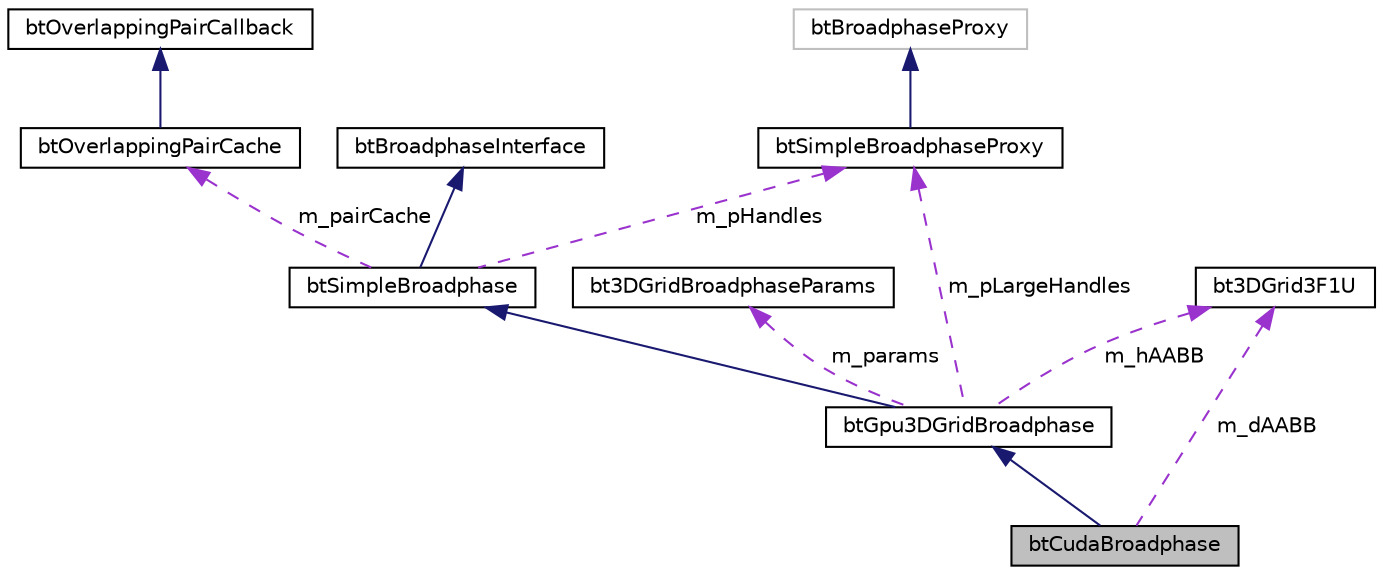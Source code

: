 digraph "btCudaBroadphase"
{
  edge [fontname="Helvetica",fontsize="10",labelfontname="Helvetica",labelfontsize="10"];
  node [fontname="Helvetica",fontsize="10",shape=record];
  Node1 [label="btCudaBroadphase",height=0.2,width=0.4,color="black", fillcolor="grey75", style="filled", fontcolor="black"];
  Node2 -> Node1 [dir="back",color="midnightblue",fontsize="10",style="solid",fontname="Helvetica"];
  Node2 [label="btGpu3DGridBroadphase",height=0.2,width=0.4,color="black", fillcolor="white", style="filled",URL="$classbt_gpu3_d_grid_broadphase.html",tooltip="The btGpu3DGridBroadphase uses GPU-style code compiled for CPU to compute overlapping pairs..."];
  Node3 -> Node2 [dir="back",color="midnightblue",fontsize="10",style="solid",fontname="Helvetica"];
  Node3 [label="btSimpleBroadphase",height=0.2,width=0.4,color="black", fillcolor="white", style="filled",URL="$classbt_simple_broadphase.html"];
  Node4 -> Node3 [dir="back",color="midnightblue",fontsize="10",style="solid",fontname="Helvetica"];
  Node4 [label="btBroadphaseInterface",height=0.2,width=0.4,color="black", fillcolor="white", style="filled",URL="$classbt_broadphase_interface.html"];
  Node5 -> Node3 [dir="back",color="darkorchid3",fontsize="10",style="dashed",label=" m_pairCache" ,fontname="Helvetica"];
  Node5 [label="btOverlappingPairCache",height=0.2,width=0.4,color="black", fillcolor="white", style="filled",URL="$classbt_overlapping_pair_cache.html"];
  Node6 -> Node5 [dir="back",color="midnightblue",fontsize="10",style="solid",fontname="Helvetica"];
  Node6 [label="btOverlappingPairCallback",height=0.2,width=0.4,color="black", fillcolor="white", style="filled",URL="$classbt_overlapping_pair_callback.html",tooltip="The btOverlappingPairCallback class is an additional optional broadphase user callback for adding/rem..."];
  Node7 -> Node3 [dir="back",color="darkorchid3",fontsize="10",style="dashed",label=" m_pHandles" ,fontname="Helvetica"];
  Node7 [label="btSimpleBroadphaseProxy",height=0.2,width=0.4,color="black", fillcolor="white", style="filled",URL="$structbt_simple_broadphase_proxy.html"];
  Node8 -> Node7 [dir="back",color="midnightblue",fontsize="10",style="solid",fontname="Helvetica"];
  Node8 [label="btBroadphaseProxy",height=0.2,width=0.4,color="grey75", fillcolor="white", style="filled"];
  Node9 -> Node2 [dir="back",color="darkorchid3",fontsize="10",style="dashed",label=" m_hAABB" ,fontname="Helvetica"];
  Node9 [label="bt3DGrid3F1U",height=0.2,width=0.4,color="black", fillcolor="white", style="filled",URL="$structbt3_d_grid3_f1_u.html"];
  Node7 -> Node2 [dir="back",color="darkorchid3",fontsize="10",style="dashed",label=" m_pLargeHandles" ,fontname="Helvetica"];
  Node10 -> Node2 [dir="back",color="darkorchid3",fontsize="10",style="dashed",label=" m_params" ,fontname="Helvetica"];
  Node10 [label="bt3DGridBroadphaseParams",height=0.2,width=0.4,color="black", fillcolor="white", style="filled",URL="$structbt3_d_grid_broadphase_params.html"];
  Node9 -> Node1 [dir="back",color="darkorchid3",fontsize="10",style="dashed",label=" m_dAABB" ,fontname="Helvetica"];
}
